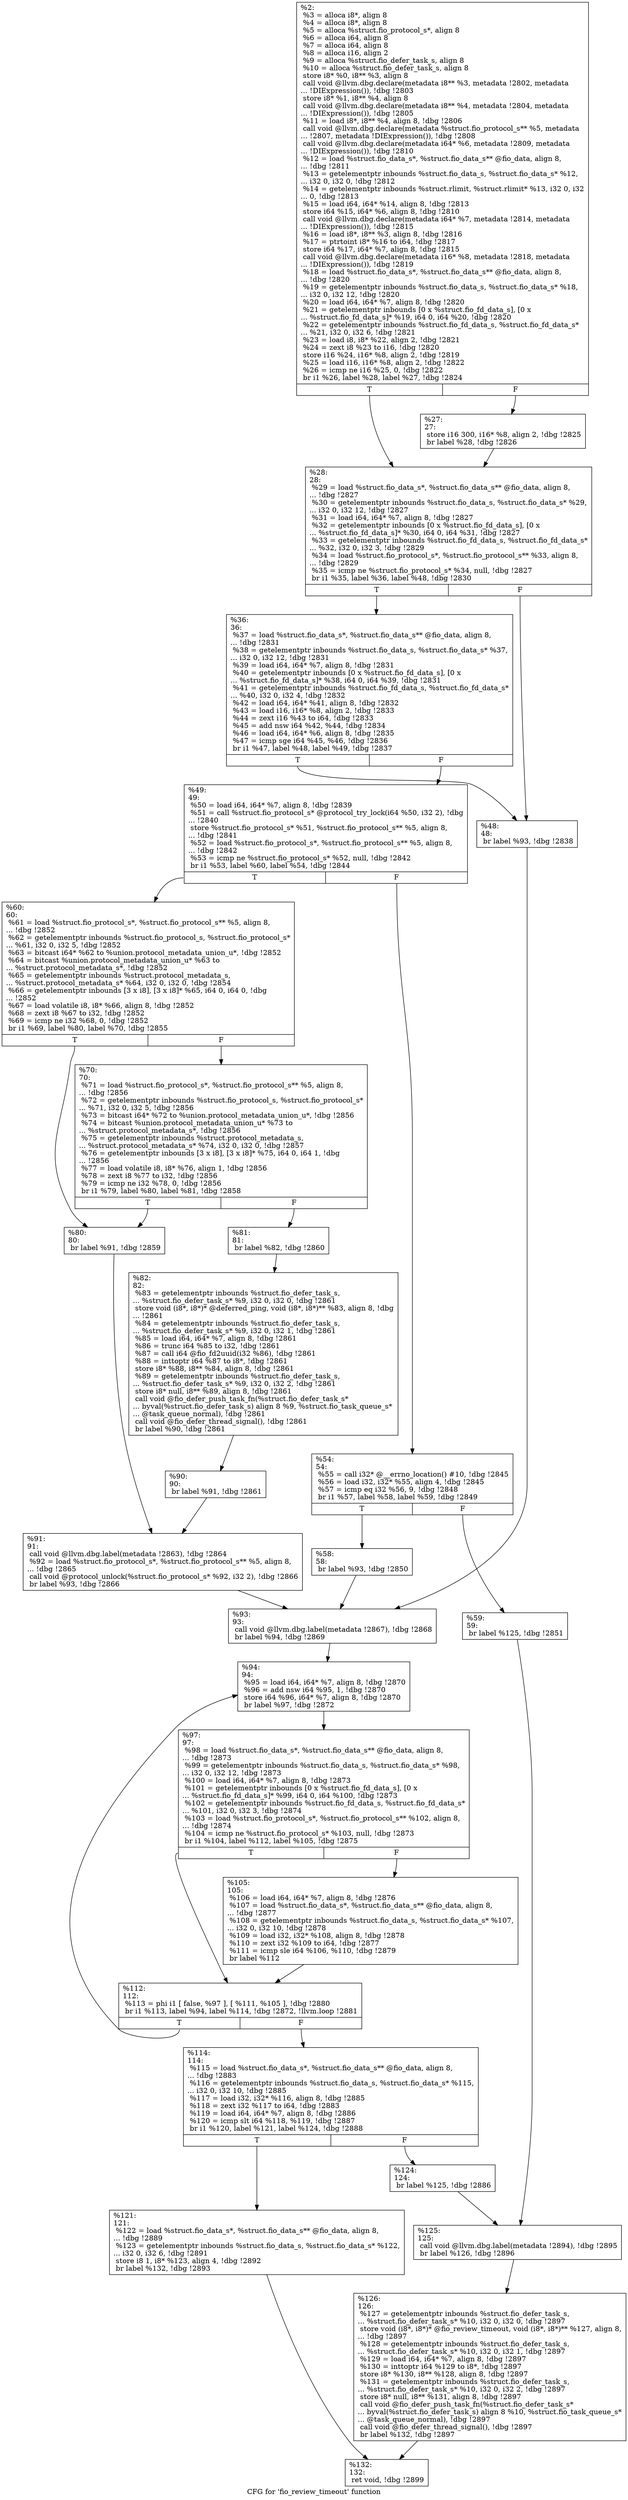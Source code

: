 digraph "CFG for 'fio_review_timeout' function" {
	label="CFG for 'fio_review_timeout' function";

	Node0x556851768370 [shape=record,label="{%2:\l  %3 = alloca i8*, align 8\l  %4 = alloca i8*, align 8\l  %5 = alloca %struct.fio_protocol_s*, align 8\l  %6 = alloca i64, align 8\l  %7 = alloca i64, align 8\l  %8 = alloca i16, align 2\l  %9 = alloca %struct.fio_defer_task_s, align 8\l  %10 = alloca %struct.fio_defer_task_s, align 8\l  store i8* %0, i8** %3, align 8\l  call void @llvm.dbg.declare(metadata i8** %3, metadata !2802, metadata\l... !DIExpression()), !dbg !2803\l  store i8* %1, i8** %4, align 8\l  call void @llvm.dbg.declare(metadata i8** %4, metadata !2804, metadata\l... !DIExpression()), !dbg !2805\l  %11 = load i8*, i8** %4, align 8, !dbg !2806\l  call void @llvm.dbg.declare(metadata %struct.fio_protocol_s** %5, metadata\l... !2807, metadata !DIExpression()), !dbg !2808\l  call void @llvm.dbg.declare(metadata i64* %6, metadata !2809, metadata\l... !DIExpression()), !dbg !2810\l  %12 = load %struct.fio_data_s*, %struct.fio_data_s** @fio_data, align 8,\l... !dbg !2811\l  %13 = getelementptr inbounds %struct.fio_data_s, %struct.fio_data_s* %12,\l... i32 0, i32 0, !dbg !2812\l  %14 = getelementptr inbounds %struct.rlimit, %struct.rlimit* %13, i32 0, i32\l... 0, !dbg !2813\l  %15 = load i64, i64* %14, align 8, !dbg !2813\l  store i64 %15, i64* %6, align 8, !dbg !2810\l  call void @llvm.dbg.declare(metadata i64* %7, metadata !2814, metadata\l... !DIExpression()), !dbg !2815\l  %16 = load i8*, i8** %3, align 8, !dbg !2816\l  %17 = ptrtoint i8* %16 to i64, !dbg !2817\l  store i64 %17, i64* %7, align 8, !dbg !2815\l  call void @llvm.dbg.declare(metadata i16* %8, metadata !2818, metadata\l... !DIExpression()), !dbg !2819\l  %18 = load %struct.fio_data_s*, %struct.fio_data_s** @fio_data, align 8,\l... !dbg !2820\l  %19 = getelementptr inbounds %struct.fio_data_s, %struct.fio_data_s* %18,\l... i32 0, i32 12, !dbg !2820\l  %20 = load i64, i64* %7, align 8, !dbg !2820\l  %21 = getelementptr inbounds [0 x %struct.fio_fd_data_s], [0 x\l... %struct.fio_fd_data_s]* %19, i64 0, i64 %20, !dbg !2820\l  %22 = getelementptr inbounds %struct.fio_fd_data_s, %struct.fio_fd_data_s*\l... %21, i32 0, i32 6, !dbg !2821\l  %23 = load i8, i8* %22, align 2, !dbg !2821\l  %24 = zext i8 %23 to i16, !dbg !2820\l  store i16 %24, i16* %8, align 2, !dbg !2819\l  %25 = load i16, i16* %8, align 2, !dbg !2822\l  %26 = icmp ne i16 %25, 0, !dbg !2822\l  br i1 %26, label %28, label %27, !dbg !2824\l|{<s0>T|<s1>F}}"];
	Node0x556851768370:s0 -> Node0x55685176fe00;
	Node0x556851768370:s1 -> Node0x55685176fdb0;
	Node0x55685176fdb0 [shape=record,label="{%27:\l27:                                               \l  store i16 300, i16* %8, align 2, !dbg !2825\l  br label %28, !dbg !2826\l}"];
	Node0x55685176fdb0 -> Node0x55685176fe00;
	Node0x55685176fe00 [shape=record,label="{%28:\l28:                                               \l  %29 = load %struct.fio_data_s*, %struct.fio_data_s** @fio_data, align 8,\l... !dbg !2827\l  %30 = getelementptr inbounds %struct.fio_data_s, %struct.fio_data_s* %29,\l... i32 0, i32 12, !dbg !2827\l  %31 = load i64, i64* %7, align 8, !dbg !2827\l  %32 = getelementptr inbounds [0 x %struct.fio_fd_data_s], [0 x\l... %struct.fio_fd_data_s]* %30, i64 0, i64 %31, !dbg !2827\l  %33 = getelementptr inbounds %struct.fio_fd_data_s, %struct.fio_fd_data_s*\l... %32, i32 0, i32 3, !dbg !2829\l  %34 = load %struct.fio_protocol_s*, %struct.fio_protocol_s** %33, align 8,\l... !dbg !2829\l  %35 = icmp ne %struct.fio_protocol_s* %34, null, !dbg !2827\l  br i1 %35, label %36, label %48, !dbg !2830\l|{<s0>T|<s1>F}}"];
	Node0x55685176fe00:s0 -> Node0x55685176fe50;
	Node0x55685176fe00:s1 -> Node0x55685176fea0;
	Node0x55685176fe50 [shape=record,label="{%36:\l36:                                               \l  %37 = load %struct.fio_data_s*, %struct.fio_data_s** @fio_data, align 8,\l... !dbg !2831\l  %38 = getelementptr inbounds %struct.fio_data_s, %struct.fio_data_s* %37,\l... i32 0, i32 12, !dbg !2831\l  %39 = load i64, i64* %7, align 8, !dbg !2831\l  %40 = getelementptr inbounds [0 x %struct.fio_fd_data_s], [0 x\l... %struct.fio_fd_data_s]* %38, i64 0, i64 %39, !dbg !2831\l  %41 = getelementptr inbounds %struct.fio_fd_data_s, %struct.fio_fd_data_s*\l... %40, i32 0, i32 4, !dbg !2832\l  %42 = load i64, i64* %41, align 8, !dbg !2832\l  %43 = load i16, i16* %8, align 2, !dbg !2833\l  %44 = zext i16 %43 to i64, !dbg !2833\l  %45 = add nsw i64 %42, %44, !dbg !2834\l  %46 = load i64, i64* %6, align 8, !dbg !2835\l  %47 = icmp sge i64 %45, %46, !dbg !2836\l  br i1 %47, label %48, label %49, !dbg !2837\l|{<s0>T|<s1>F}}"];
	Node0x55685176fe50:s0 -> Node0x55685176fea0;
	Node0x55685176fe50:s1 -> Node0x55685176fef0;
	Node0x55685176fea0 [shape=record,label="{%48:\l48:                                               \l  br label %93, !dbg !2838\l}"];
	Node0x55685176fea0 -> Node0x556851770260;
	Node0x55685176fef0 [shape=record,label="{%49:\l49:                                               \l  %50 = load i64, i64* %7, align 8, !dbg !2839\l  %51 = call %struct.fio_protocol_s* @protocol_try_lock(i64 %50, i32 2), !dbg\l... !2840\l  store %struct.fio_protocol_s* %51, %struct.fio_protocol_s** %5, align 8,\l... !dbg !2841\l  %52 = load %struct.fio_protocol_s*, %struct.fio_protocol_s** %5, align 8,\l... !dbg !2842\l  %53 = icmp ne %struct.fio_protocol_s* %52, null, !dbg !2842\l  br i1 %53, label %60, label %54, !dbg !2844\l|{<s0>T|<s1>F}}"];
	Node0x55685176fef0:s0 -> Node0x556851770030;
	Node0x55685176fef0:s1 -> Node0x55685176ff40;
	Node0x55685176ff40 [shape=record,label="{%54:\l54:                                               \l  %55 = call i32* @__errno_location() #10, !dbg !2845\l  %56 = load i32, i32* %55, align 4, !dbg !2845\l  %57 = icmp eq i32 %56, 9, !dbg !2848\l  br i1 %57, label %58, label %59, !dbg !2849\l|{<s0>T|<s1>F}}"];
	Node0x55685176ff40:s0 -> Node0x55685176ff90;
	Node0x55685176ff40:s1 -> Node0x55685176ffe0;
	Node0x55685176ff90 [shape=record,label="{%58:\l58:                                               \l  br label %93, !dbg !2850\l}"];
	Node0x55685176ff90 -> Node0x556851770260;
	Node0x55685176ffe0 [shape=record,label="{%59:\l59:                                               \l  br label %125, !dbg !2851\l}"];
	Node0x55685176ffe0 -> Node0x5568517704e0;
	Node0x556851770030 [shape=record,label="{%60:\l60:                                               \l  %61 = load %struct.fio_protocol_s*, %struct.fio_protocol_s** %5, align 8,\l... !dbg !2852\l  %62 = getelementptr inbounds %struct.fio_protocol_s, %struct.fio_protocol_s*\l... %61, i32 0, i32 5, !dbg !2852\l  %63 = bitcast i64* %62 to %union.protocol_metadata_union_u*, !dbg !2852\l  %64 = bitcast %union.protocol_metadata_union_u* %63 to\l... %struct.protocol_metadata_s*, !dbg !2852\l  %65 = getelementptr inbounds %struct.protocol_metadata_s,\l... %struct.protocol_metadata_s* %64, i32 0, i32 0, !dbg !2854\l  %66 = getelementptr inbounds [3 x i8], [3 x i8]* %65, i64 0, i64 0, !dbg\l... !2852\l  %67 = load volatile i8, i8* %66, align 8, !dbg !2852\l  %68 = zext i8 %67 to i32, !dbg !2852\l  %69 = icmp ne i32 %68, 0, !dbg !2852\l  br i1 %69, label %80, label %70, !dbg !2855\l|{<s0>T|<s1>F}}"];
	Node0x556851770030:s0 -> Node0x5568517700d0;
	Node0x556851770030:s1 -> Node0x556851770080;
	Node0x556851770080 [shape=record,label="{%70:\l70:                                               \l  %71 = load %struct.fio_protocol_s*, %struct.fio_protocol_s** %5, align 8,\l... !dbg !2856\l  %72 = getelementptr inbounds %struct.fio_protocol_s, %struct.fio_protocol_s*\l... %71, i32 0, i32 5, !dbg !2856\l  %73 = bitcast i64* %72 to %union.protocol_metadata_union_u*, !dbg !2856\l  %74 = bitcast %union.protocol_metadata_union_u* %73 to\l... %struct.protocol_metadata_s*, !dbg !2856\l  %75 = getelementptr inbounds %struct.protocol_metadata_s,\l... %struct.protocol_metadata_s* %74, i32 0, i32 0, !dbg !2857\l  %76 = getelementptr inbounds [3 x i8], [3 x i8]* %75, i64 0, i64 1, !dbg\l... !2856\l  %77 = load volatile i8, i8* %76, align 1, !dbg !2856\l  %78 = zext i8 %77 to i32, !dbg !2856\l  %79 = icmp ne i32 %78, 0, !dbg !2856\l  br i1 %79, label %80, label %81, !dbg !2858\l|{<s0>T|<s1>F}}"];
	Node0x556851770080:s0 -> Node0x5568517700d0;
	Node0x556851770080:s1 -> Node0x556851770120;
	Node0x5568517700d0 [shape=record,label="{%80:\l80:                                               \l  br label %91, !dbg !2859\l}"];
	Node0x5568517700d0 -> Node0x556851770210;
	Node0x556851770120 [shape=record,label="{%81:\l81:                                               \l  br label %82, !dbg !2860\l}"];
	Node0x556851770120 -> Node0x556851770170;
	Node0x556851770170 [shape=record,label="{%82:\l82:                                               \l  %83 = getelementptr inbounds %struct.fio_defer_task_s,\l... %struct.fio_defer_task_s* %9, i32 0, i32 0, !dbg !2861\l  store void (i8*, i8*)* @deferred_ping, void (i8*, i8*)** %83, align 8, !dbg\l... !2861\l  %84 = getelementptr inbounds %struct.fio_defer_task_s,\l... %struct.fio_defer_task_s* %9, i32 0, i32 1, !dbg !2861\l  %85 = load i64, i64* %7, align 8, !dbg !2861\l  %86 = trunc i64 %85 to i32, !dbg !2861\l  %87 = call i64 @fio_fd2uuid(i32 %86), !dbg !2861\l  %88 = inttoptr i64 %87 to i8*, !dbg !2861\l  store i8* %88, i8** %84, align 8, !dbg !2861\l  %89 = getelementptr inbounds %struct.fio_defer_task_s,\l... %struct.fio_defer_task_s* %9, i32 0, i32 2, !dbg !2861\l  store i8* null, i8** %89, align 8, !dbg !2861\l  call void @fio_defer_push_task_fn(%struct.fio_defer_task_s*\l... byval(%struct.fio_defer_task_s) align 8 %9, %struct.fio_task_queue_s*\l... @task_queue_normal), !dbg !2861\l  call void @fio_defer_thread_signal(), !dbg !2861\l  br label %90, !dbg !2861\l}"];
	Node0x556851770170 -> Node0x5568517701c0;
	Node0x5568517701c0 [shape=record,label="{%90:\l90:                                               \l  br label %91, !dbg !2861\l}"];
	Node0x5568517701c0 -> Node0x556851770210;
	Node0x556851770210 [shape=record,label="{%91:\l91:                                               \l  call void @llvm.dbg.label(metadata !2863), !dbg !2864\l  %92 = load %struct.fio_protocol_s*, %struct.fio_protocol_s** %5, align 8,\l... !dbg !2865\l  call void @protocol_unlock(%struct.fio_protocol_s* %92, i32 2), !dbg !2866\l  br label %93, !dbg !2866\l}"];
	Node0x556851770210 -> Node0x556851770260;
	Node0x556851770260 [shape=record,label="{%93:\l93:                                               \l  call void @llvm.dbg.label(metadata !2867), !dbg !2868\l  br label %94, !dbg !2869\l}"];
	Node0x556851770260 -> Node0x5568517702b0;
	Node0x5568517702b0 [shape=record,label="{%94:\l94:                                               \l  %95 = load i64, i64* %7, align 8, !dbg !2870\l  %96 = add nsw i64 %95, 1, !dbg !2870\l  store i64 %96, i64* %7, align 8, !dbg !2870\l  br label %97, !dbg !2872\l}"];
	Node0x5568517702b0 -> Node0x556851770300;
	Node0x556851770300 [shape=record,label="{%97:\l97:                                               \l  %98 = load %struct.fio_data_s*, %struct.fio_data_s** @fio_data, align 8,\l... !dbg !2873\l  %99 = getelementptr inbounds %struct.fio_data_s, %struct.fio_data_s* %98,\l... i32 0, i32 12, !dbg !2873\l  %100 = load i64, i64* %7, align 8, !dbg !2873\l  %101 = getelementptr inbounds [0 x %struct.fio_fd_data_s], [0 x\l... %struct.fio_fd_data_s]* %99, i64 0, i64 %100, !dbg !2873\l  %102 = getelementptr inbounds %struct.fio_fd_data_s, %struct.fio_fd_data_s*\l... %101, i32 0, i32 3, !dbg !2874\l  %103 = load %struct.fio_protocol_s*, %struct.fio_protocol_s** %102, align 8,\l... !dbg !2874\l  %104 = icmp ne %struct.fio_protocol_s* %103, null, !dbg !2873\l  br i1 %104, label %112, label %105, !dbg !2875\l|{<s0>T|<s1>F}}"];
	Node0x556851770300:s0 -> Node0x5568517703a0;
	Node0x556851770300:s1 -> Node0x556851770350;
	Node0x556851770350 [shape=record,label="{%105:\l105:                                              \l  %106 = load i64, i64* %7, align 8, !dbg !2876\l  %107 = load %struct.fio_data_s*, %struct.fio_data_s** @fio_data, align 8,\l... !dbg !2877\l  %108 = getelementptr inbounds %struct.fio_data_s, %struct.fio_data_s* %107,\l... i32 0, i32 10, !dbg !2878\l  %109 = load i32, i32* %108, align 8, !dbg !2878\l  %110 = zext i32 %109 to i64, !dbg !2877\l  %111 = icmp sle i64 %106, %110, !dbg !2879\l  br label %112\l}"];
	Node0x556851770350 -> Node0x5568517703a0;
	Node0x5568517703a0 [shape=record,label="{%112:\l112:                                              \l  %113 = phi i1 [ false, %97 ], [ %111, %105 ], !dbg !2880\l  br i1 %113, label %94, label %114, !dbg !2872, !llvm.loop !2881\l|{<s0>T|<s1>F}}"];
	Node0x5568517703a0:s0 -> Node0x5568517702b0;
	Node0x5568517703a0:s1 -> Node0x5568517703f0;
	Node0x5568517703f0 [shape=record,label="{%114:\l114:                                              \l  %115 = load %struct.fio_data_s*, %struct.fio_data_s** @fio_data, align 8,\l... !dbg !2883\l  %116 = getelementptr inbounds %struct.fio_data_s, %struct.fio_data_s* %115,\l... i32 0, i32 10, !dbg !2885\l  %117 = load i32, i32* %116, align 8, !dbg !2885\l  %118 = zext i32 %117 to i64, !dbg !2883\l  %119 = load i64, i64* %7, align 8, !dbg !2886\l  %120 = icmp slt i64 %118, %119, !dbg !2887\l  br i1 %120, label %121, label %124, !dbg !2888\l|{<s0>T|<s1>F}}"];
	Node0x5568517703f0:s0 -> Node0x556851770440;
	Node0x5568517703f0:s1 -> Node0x556851770490;
	Node0x556851770440 [shape=record,label="{%121:\l121:                                              \l  %122 = load %struct.fio_data_s*, %struct.fio_data_s** @fio_data, align 8,\l... !dbg !2889\l  %123 = getelementptr inbounds %struct.fio_data_s, %struct.fio_data_s* %122,\l... i32 0, i32 6, !dbg !2891\l  store i8 1, i8* %123, align 4, !dbg !2892\l  br label %132, !dbg !2893\l}"];
	Node0x556851770440 -> Node0x556851770580;
	Node0x556851770490 [shape=record,label="{%124:\l124:                                              \l  br label %125, !dbg !2886\l}"];
	Node0x556851770490 -> Node0x5568517704e0;
	Node0x5568517704e0 [shape=record,label="{%125:\l125:                                              \l  call void @llvm.dbg.label(metadata !2894), !dbg !2895\l  br label %126, !dbg !2896\l}"];
	Node0x5568517704e0 -> Node0x556851770530;
	Node0x556851770530 [shape=record,label="{%126:\l126:                                              \l  %127 = getelementptr inbounds %struct.fio_defer_task_s,\l... %struct.fio_defer_task_s* %10, i32 0, i32 0, !dbg !2897\l  store void (i8*, i8*)* @fio_review_timeout, void (i8*, i8*)** %127, align 8,\l... !dbg !2897\l  %128 = getelementptr inbounds %struct.fio_defer_task_s,\l... %struct.fio_defer_task_s* %10, i32 0, i32 1, !dbg !2897\l  %129 = load i64, i64* %7, align 8, !dbg !2897\l  %130 = inttoptr i64 %129 to i8*, !dbg !2897\l  store i8* %130, i8** %128, align 8, !dbg !2897\l  %131 = getelementptr inbounds %struct.fio_defer_task_s,\l... %struct.fio_defer_task_s* %10, i32 0, i32 2, !dbg !2897\l  store i8* null, i8** %131, align 8, !dbg !2897\l  call void @fio_defer_push_task_fn(%struct.fio_defer_task_s*\l... byval(%struct.fio_defer_task_s) align 8 %10, %struct.fio_task_queue_s*\l... @task_queue_normal), !dbg !2897\l  call void @fio_defer_thread_signal(), !dbg !2897\l  br label %132, !dbg !2897\l}"];
	Node0x556851770530 -> Node0x556851770580;
	Node0x556851770580 [shape=record,label="{%132:\l132:                                              \l  ret void, !dbg !2899\l}"];
}
